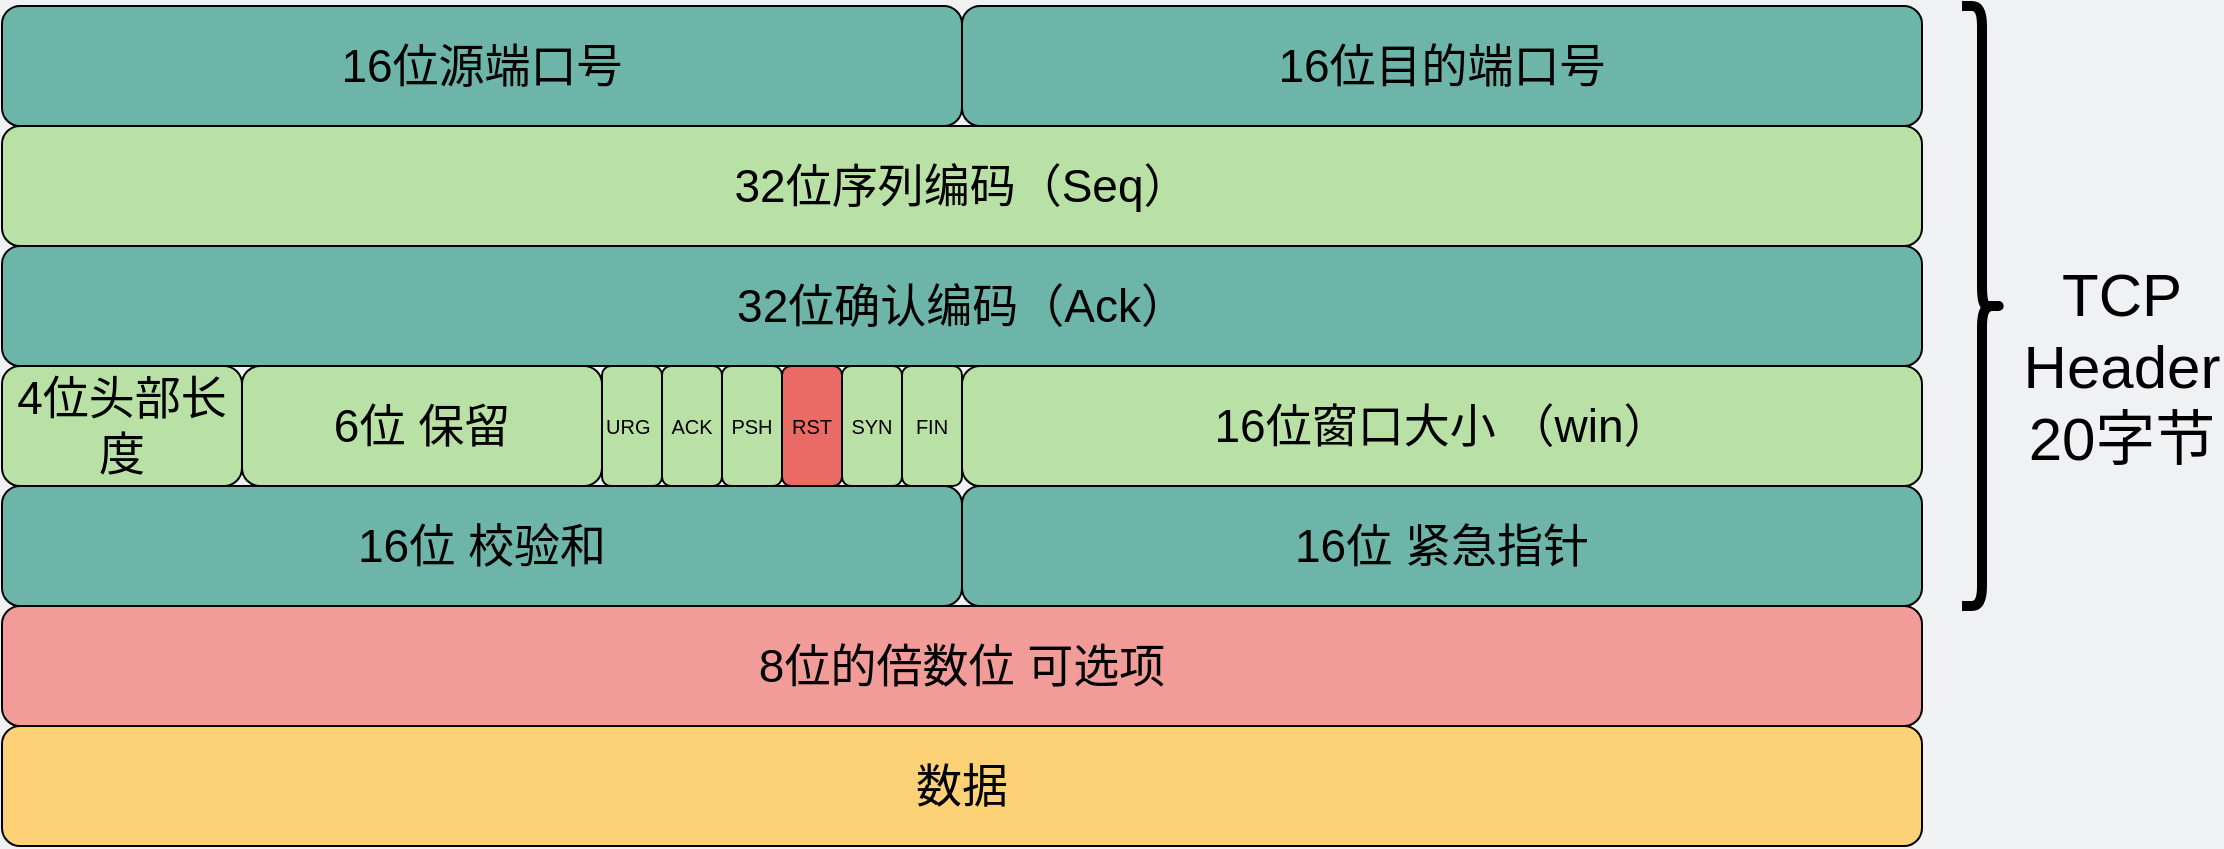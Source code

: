 <mxfile version="20.2.5" type="github"><diagram id="9fnjXT7nlAm7Ix4f8WDv" name="Page-1"><mxGraphModel dx="1053" dy="698" grid="0" gridSize="10" guides="1" tooltips="1" connect="1" arrows="1" fold="1" page="1" pageScale="1" pageWidth="600" pageHeight="500" background="#EFF1F3" math="0" shadow="0"><root><mxCell id="0"/><mxCell id="1" parent="0"/><mxCell id="-xf_uFu9KCXf6jcXoVjT-4" value="&lt;font style=&quot;font-size: 23px&quot;&gt;16位源端口号&lt;/font&gt;" style="rounded=1;whiteSpace=wrap;html=1;fontSize=23;fillColor=#6DB5A8;" parent="1" vertex="1"><mxGeometry x="60" y="40" width="480" height="60" as="geometry"/></mxCell><mxCell id="-xf_uFu9KCXf6jcXoVjT-5" value="16位目的端口号" style="rounded=1;whiteSpace=wrap;html=1;fontSize=23;fillColor=#6DB5A8;" parent="1" vertex="1"><mxGeometry x="540" y="40" width="480" height="60" as="geometry"/></mxCell><mxCell id="-xf_uFu9KCXf6jcXoVjT-6" value="32位序列编码（Seq）" style="rounded=1;whiteSpace=wrap;html=1;fontSize=23;fillColor=#B9E0A5;" parent="1" vertex="1"><mxGeometry x="60" y="100" width="960" height="60" as="geometry"/></mxCell><mxCell id="-xf_uFu9KCXf6jcXoVjT-11" value="&lt;font style=&quot;font-size: 23px&quot;&gt;32位确认编码（Ack）&lt;/font&gt;" style="rounded=1;whiteSpace=wrap;html=1;fontSize=23;fillColor=#6DB5A8;" parent="1" vertex="1"><mxGeometry x="60" y="160" width="960" height="60" as="geometry"/></mxCell><mxCell id="-xf_uFu9KCXf6jcXoVjT-14" value="&lt;font style=&quot;font-size: 23px&quot;&gt;8位的倍数位 可选项&lt;/font&gt;" style="rounded=1;whiteSpace=wrap;html=1;fontSize=23;fillColor=#F19C99;" parent="1" vertex="1"><mxGeometry x="60" y="340" width="960" height="60" as="geometry"/></mxCell><mxCell id="-xf_uFu9KCXf6jcXoVjT-15" value="&lt;font style=&quot;font-size: 23px;&quot;&gt;数据&lt;/font&gt;" style="rounded=1;whiteSpace=wrap;html=1;fontSize=23;fillColor=#FDD276;" parent="1" vertex="1"><mxGeometry x="60" y="400" width="960" height="60" as="geometry"/></mxCell><mxCell id="QUlrv-4_Xu6kGZL0T_s7-1" value="16位窗口大小 （win）" style="rounded=1;whiteSpace=wrap;html=1;fontSize=23;fillColor=#B9E0A5;" parent="1" vertex="1"><mxGeometry x="540" y="220" width="480" height="60" as="geometry"/></mxCell><mxCell id="QUlrv-4_Xu6kGZL0T_s7-12" value="&lt;font style=&quot;font-size: 23px&quot;&gt;4位头部长度&lt;/font&gt;" style="rounded=1;whiteSpace=wrap;html=1;fontSize=23;fillColor=#B9E0A5;" parent="1" vertex="1"><mxGeometry x="60" y="220" width="120" height="60" as="geometry"/></mxCell><mxCell id="QUlrv-4_Xu6kGZL0T_s7-18" value="&lt;font style=&quot;font-size: 23px&quot;&gt;6位 保留&lt;/font&gt;" style="rounded=1;whiteSpace=wrap;html=1;fontSize=23;fillColor=#B9E0A5;" parent="1" vertex="1"><mxGeometry x="180" y="220" width="180" height="60" as="geometry"/></mxCell><mxCell id="QUlrv-4_Xu6kGZL0T_s7-21" value="&lt;blockquote style=&quot;margin: 0px 0px 0px 40px; border: none; padding: 0px; font-size: 10px;&quot;&gt;&lt;/blockquote&gt;&lt;font style=&quot;font-size: 10px;&quot;&gt;URG&lt;/font&gt;" style="rounded=1;whiteSpace=wrap;html=1;fontSize=10;align=left;fillColor=#B9E0A5;" parent="1" vertex="1"><mxGeometry x="360" y="220" width="30" height="60" as="geometry"/></mxCell><mxCell id="QUlrv-4_Xu6kGZL0T_s7-22" value="ACK" style="rounded=1;whiteSpace=wrap;html=1;fontSize=10;fillColor=#B9E0A5;" parent="1" vertex="1"><mxGeometry x="390" y="220" width="30" height="60" as="geometry"/></mxCell><mxCell id="QUlrv-4_Xu6kGZL0T_s7-23" value="PSH" style="rounded=1;whiteSpace=wrap;html=1;fontSize=10;fillColor=#B9E0A5;" parent="1" vertex="1"><mxGeometry x="420" y="220" width="30" height="60" as="geometry"/></mxCell><mxCell id="QUlrv-4_Xu6kGZL0T_s7-24" value="RST" style="rounded=1;whiteSpace=wrap;html=1;fontSize=10;fillColor=#EA6B66;" parent="1" vertex="1"><mxGeometry x="450" y="220" width="30" height="60" as="geometry"/></mxCell><mxCell id="QUlrv-4_Xu6kGZL0T_s7-25" value="SYN" style="rounded=1;whiteSpace=wrap;html=1;fontSize=10;fillColor=#B9E0A5;" parent="1" vertex="1"><mxGeometry x="480" y="220" width="30" height="60" as="geometry"/></mxCell><mxCell id="QUlrv-4_Xu6kGZL0T_s7-26" value="FIN" style="rounded=1;whiteSpace=wrap;html=1;fontSize=10;fillColor=#B9E0A5;" parent="1" vertex="1"><mxGeometry x="510" y="220" width="30" height="60" as="geometry"/></mxCell><mxCell id="QUlrv-4_Xu6kGZL0T_s7-27" value="16位 紧急指针" style="rounded=1;whiteSpace=wrap;html=1;fontSize=23;fillColor=#6DB5A8;" parent="1" vertex="1"><mxGeometry x="540" y="280" width="480" height="60" as="geometry"/></mxCell><mxCell id="QUlrv-4_Xu6kGZL0T_s7-28" value="16位 校验和" style="rounded=1;whiteSpace=wrap;html=1;fontSize=23;fillColor=#6DB5A8;" parent="1" vertex="1"><mxGeometry x="60" y="280" width="480" height="60" as="geometry"/></mxCell><mxCell id="QUlrv-4_Xu6kGZL0T_s7-30" value="" style="shape=curlyBracket;whiteSpace=wrap;html=1;rounded=1;fillColor=#FDD276;fontSize=10;direction=west;strokeWidth=5;" parent="1" vertex="1"><mxGeometry x="1040" y="40" width="20" height="300" as="geometry"/></mxCell><mxCell id="QUlrv-4_Xu6kGZL0T_s7-31" value="&lt;font style=&quot;font-size: 30px&quot;&gt;TCP Header&lt;br&gt;20字节&lt;br&gt;&lt;/font&gt;" style="text;html=1;strokeColor=none;fillColor=none;align=center;verticalAlign=middle;whiteSpace=wrap;rounded=0;fontSize=10;" parent="1" vertex="1"><mxGeometry x="1070" y="180" width="100" height="80" as="geometry"/></mxCell></root></mxGraphModel></diagram></mxfile>